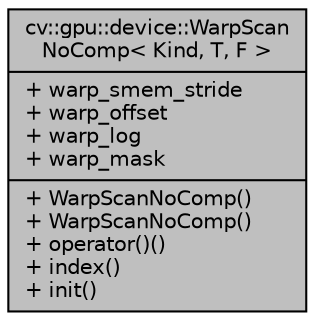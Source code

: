 digraph "cv::gpu::device::WarpScanNoComp&lt; Kind, T, F &gt;"
{
 // LATEX_PDF_SIZE
  edge [fontname="Helvetica",fontsize="10",labelfontname="Helvetica",labelfontsize="10"];
  node [fontname="Helvetica",fontsize="10",shape=record];
  Node1 [label="{cv::gpu::device::WarpScan\lNoComp\< Kind, T, F \>\n|+ warp_smem_stride\l+ warp_offset\l+ warp_log\l+ warp_mask\l|+ WarpScanNoComp()\l+ WarpScanNoComp()\l+ operator()()\l+ index()\l+ init()\l}",height=0.2,width=0.4,color="black", fillcolor="grey75", style="filled", fontcolor="black",tooltip=" "];
}
